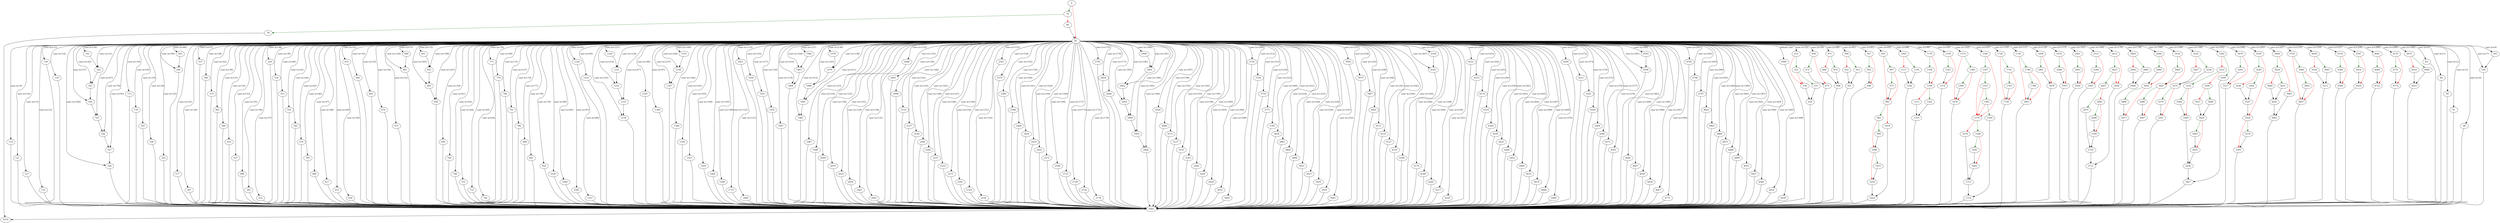 strict digraph "yy_reduce" {
	// Node definitions.
	6 [entry=true];
	70;
	81;
	78;
	80;
	5079;
	83;
	86;
	89;
	91;
	98;
	103;
	104;
	114;
	121;
	127;
	133;
	139;
	159;
	161;
	162;
	163;
	164;
	165;
	166;
	167;
	168;
	173;
	178;
	183;
	199;
	214;
	255;
	265;
	266;
	277;
	307;
	337;
	366;
	373;
	382;
	399;
	419;
	437;
	458;
	498;
	505;
	522;
	529;
	536;
	552;
	559;
	565;
	570;
	595;
	606;
	617;
	633;
	650;
	655;
	660;
	665;
	670;
	675;
	680;
	681;
	691;
	692;
	693;
	694;
	699;
	704;
	708;
	725;
	737;
	744;
	771;
	776;
	786;
	791;
	796;
	808;
	842;
	854;
	871;
	904;
	937;
	954;
	1030;
	1040;
	1045;
	1092;
	1167;
	1179;
	1220;
	1225;
	1230;
	1231;
	1232;
	1233;
	1234;
	1239;
	1291;
	1308;
	1335;
	1336;
	1337;
	1348;
	1358;
	1373;
	1415;
	1420;
	1464;
	1509;
	1540;
	1715;
	1726;
	1765;
	1808;
	1821;
	1838;
	1879;
	1916;
	1921;
	1932;
	1947;
	1966;
	1967;
	1968;
	1978;
	1979;
	1980;
	1981;
	1982;
	1987;
	1998;
	2009;
	2019;
	2024;
	2034;
	2061;
	2083;
	2088;
	2093;
	2098;
	2110;
	2127;
	2144;
	2166;
	2204;
	2231;
	2253;
	2275;
	2292;
	2319;
	2336;
	2341;
	2370;
	2389;
	2398;
	2408;
	2424;
	2435;
	2445;
	2461;
	2512;
	2575;
	2596;
	2612;
	2712;
	2728;
	2754;
	2778;
	2792;
	2824;
	2846;
	2860;
	2900;
	2901;
	2902;
	2903;
	2904;
	2905;
	2906;
	2928;
	2946;
	3018;
	3098;
	3115;
	3127;
	3155;
	3183;
	3200;
	3220;
	3225;
	3292;
	3458;
	3476;
	3518;
	3592;
	3606;
	3683;
	3716;
	3744;
	3754;
	3771;
	3783;
	3793;
	3858;
	3863;
	3868;
	3894;
	3915;
	3927;
	3929;
	3935;
	3945;
	3959;
	3973;
	3987;
	4001;
	4039;
	4112;
	4122;
	4127;
	4132;
	4148;
	4164;
	4165;
	4170;
	4180;
	4205;
	4217;
	4229;
	4231;
	4233;
	4274;
	4319;
	4349;
	4376;
	4397;
	4430;
	4435;
	4440;
	4452;
	4469;
	4476;
	4478;
	4488;
	4490;
	4500;
	4511;
	4541;
	4549;
	4564;
	4566;
	4572;
	4591;
	4593;
	4594;
	4600;
	4607;
	4628;
	4654;
	4667;
	4691;
	4735;
	4775;
	4785;
	4790;
	4797;
	4824;
	4863;
	4868;
	4873;
	4888;
	4899;
	4916;
	4927;
	4944;
	4954;
	4975;
	5030;
	5040;
	5041;
	222;
	236;
	231;
	254;
	472;
	475;
	879;
	889;
	898;
	912;
	922;
	931;
	945;
	948;
	967;
	982;
	972;
	985;
	1019;
	999;
	1004;
	1015;
	1018;
	1024;
	1145;
	1157;
	1166;
	1194;
	1199;
	1202;
	1213;
	1219;
	1263;
	1274;
	1380;
	1414;
	1389;
	1547;
	1579;
	1555;
	1562;
	1569;
	1714;
	1588;
	1674;
	1620;
	1665;
	1713;
	1741;
	1758;
	1745;
	1784;
	1801;
	1788;
	1861;
	1878;
	1898;
	1915;
	2483;
	2500;
	2546;
	2563;
	2623;
	2638;
	2667;
	2711;
	2679;
	2685;
	2710;
	2698;
	2709;
	2885;
	2894;
	2899;
	2989;
	3001;
	3008;
	3017;
	3069;
	3081;
	3088;
	3097;
	3258;
	3267;
	3272;
	3279;
	3291;
	3299;
	3323;
	3457;
	3332;
	3390;
	3360;
	3369;
	3456;
	3408;
	3427;
	3436;
	3443;
	3455;
	3505;
	3517;
	3540;
	3554;
	3544;
	3546;
	3547;
	3579;
	3591;
	3624;
	3665;
	3631;
	3644;
	3650;
	3682;
	3840;
	3857;
	3845;
	4097;
	4104;
	4111;
	4389;
	4396;
	4416;
	4429;
	4698;
	4722;
	4751;
	4774;
	4985;
	5014;
	5023;

	// Edge definitions.
	6 -> 70 [
		color=darkgreen
		cond=true
	];
	6 -> 81 [
		color=red
		cond=false
	];
	70 -> 78 [
		color=darkgreen
		cond=true
	];
	70 -> 80 [
		color=red
		cond=false
	];
	81 -> 83 [
		cond="case (x=0)"
		label="case (x=0)"
	];
	81 -> 86 [
		cond="case (x=1)"
		label="case (x=1)"
	];
	81 -> 89 [
		cond="case (x=2)"
		label="case (x=2)"
	];
	81 -> 91 [
		cond="case (x=3)"
		label="case (x=3)"
	];
	81 -> 98 [
		cond="case (x=4)"
		label="case (x=4)"
	];
	81 -> 103 [
		cond="case (x=6)"
		label="case (x=6)"
	];
	81 -> 104 [
		cond="case (x=7)"
		label="case (x=7)"
	];
	81 -> 114 [
		cond="case (x=9)"
		label="case (x=9)"
	];
	81 -> 121 [
		cond="case (x=10)"
		label="case (x=10)"
	];
	81 -> 127 [
		cond="case (x=11)"
		label="case (x=11)"
	];
	81 -> 133 [
		cond="case (x=12)"
		label="case (x=12)"
	];
	81 -> 139 [
		cond="case (x=13)"
		label="case (x=13)"
	];
	81 -> 159 [
		cond="case (x=14)"
		label="case (x=14)"
	];
	81 -> 161 [
		cond="case (x=18)"
		label="case (x=18)"
	];
	81 -> 162 [
		cond="case (x=21)"
		label="case (x=21)"
	];
	81 -> 163 [
		cond="case (x=42)"
		label="case (x=42)"
	];
	81 -> 164 [
		cond="case (x=57)"
		label="case (x=57)"
	];
	81 -> 165 [
		cond="case (x=67)"
		label="case (x=67)"
	];
	81 -> 166 [
		cond="case (x=76)"
		label="case (x=76)"
	];
	81 -> 167 [
		cond="case (x=93)"
		label="case (x=93)"
	];
	81 -> 168 [
		cond="case (x=226)"
		label="case (x=226)"
	];
	81 -> 173 [
		cond="case (x=16)"
		label="case (x=16)"
	];
	81 -> 178 [
		cond="case (x=43)"
		label="case (x=43)"
	];
	81 -> 183 [
		cond="case (x=19)"
		label="case (x=19)"
	];
	81 -> 199 [
		cond="case (x=20)"
		label="case (x=20)"
	];
	81 -> 214 [
		cond="case (x=22)"
		label="case (x=22)"
	];
	81 -> 255 [
		cond="case (x=23)"
		label="case (x=23)"
	];
	81 -> 265 [
		cond="case (x=60)"
		label="case (x=60)"
	];
	81 -> 266 [
		cond="case (x=99)"
		label="case (x=99)"
	];
	81 -> 277 [
		cond="case (x=25)"
		label="case (x=25)"
	];
	81 -> 307 [
		cond="case (x=26)"
		label="case (x=26)"
	];
	81 -> 337 [
		cond="case (x=27)"
		label="case (x=27)"
	];
	81 -> 366 [
		cond="case (x=28)"
		label="case (x=28)"
	];
	81 -> 373 [
		cond="case (x=62)"
		label="case (x=62)"
	];
	81 -> 382 [
		cond="case (x=30)"
		label="case (x=30)"
	];
	81 -> 399 [
		cond="case (x=31)"
		label="case (x=31)"
	];
	81 -> 419 [
		cond="case (x=32)"
		label="case (x=32)"
	];
	81 -> 437 [
		cond="case (x=33)"
		label="case (x=33)"
	];
	81 -> 458 [
		cond="case (x=34)"
		label="case (x=34)"
	];
	81 -> 498 [
		cond="case (x=35)"
		label="case (x=35)"
	];
	81 -> 505 [
		cond="case (x=36)"
		label="case (x=36)"
	];
	81 -> 522 [
		cond="case (x=37)"
		label="case (x=37)"
	];
	81 -> 529 [
		cond="case (x=38)"
		label="case (x=38)"
	];
	81 -> 536 [
		cond="case (x=39)"
		label="case (x=39)"
	];
	81 -> 552 [
		cond="case (x=40)"
		label="case (x=40)"
	];
	81 -> 559 [
		cond="case (x=41)"
		label="case (x=41)"
	];
	81 -> 565 [
		cond="case (x=44)"
		label="case (x=44)"
	];
	81 -> 570 [
		cond="case (x=45)"
		label="case (x=45)"
	];
	81 -> 595 [
		cond="case (x=46)"
		label="case (x=46)"
	];
	81 -> 606 [
		cond="case (x=47)"
		label="case (x=47)"
	];
	81 -> 617 [
		cond="case (x=48)"
		label="case (x=48)"
	];
	81 -> 633 [
		cond="case (x=49)"
		label="case (x=49)"
	];
	81 -> 650 [
		cond="case (x=50)"
		label="case (x=50)"
	];
	81 -> 655 [
		cond="case (x=51)"
		label="case (x=51)"
	];
	81 -> 660 [
		cond="case (x=52)"
		label="case (x=52)"
	];
	81 -> 665 [
		cond="case (x=53)"
		label="case (x=53)"
	];
	81 -> 670 [
		cond="case (x=54)"
		label="case (x=54)"
	];
	81 -> 675 [
		cond="case (x=55)"
		label="case (x=55)"
	];
	81 -> 680 [
		cond="case (x=71)"
		label="case (x=71)"
	];
	81 -> 681 [
		cond="case (x=156)"
		label="case (x=156)"
	];
	81 -> 691 [
		cond="case (x=75)"
		label="case (x=75)"
	];
	81 -> 692 [
		cond="case (x=198)"
		label="case (x=198)"
	];
	81 -> 693 [
		cond="case (x=201)"
		label="case (x=201)"
	];
	81 -> 694 [
		cond="case (x=227)"
		label="case (x=227)"
	];
	81 -> 699 [
		cond="case (x=59)"
		label="case (x=59)"
	];
	81 -> 704 [
		cond="case (x=61)"
		label="case (x=61)"
	];
	81 -> 708 [
		cond="case (x=63)"
		label="case (x=63)"
	];
	81 -> 725 [
		cond="case (x=64)"
		label="case (x=64)"
	];
	81 -> 737 [
		cond="case (x=65)"
		label="case (x=65)"
	];
	81 -> 744 [
		cond="case (x=66)"
		label="case (x=66)"
	];
	81 -> 771 [
		cond="case (x=70)"
		label="case (x=70)"
	];
	81 -> 776 [
		cond="case (x=69)"
		label="case (x=69)"
	];
	81 -> 786 [
		cond="case (x=72)"
		label="case (x=72)"
	];
	81 -> 791 [
		cond="case (x=157)"
		label="case (x=157)"
	];
	81 -> 796 [
		cond="case (x=74)"
		label="case (x=74)"
	];
	81 -> 808 [
		cond="case (x=77)"
		label="case (x=77)"
	];
	81 -> 842 [
		cond="case (x=78)"
		label="case (x=78)"
	];
	81 -> 854 [
		cond="case (x=79)"
		label="case (x=79)"
	];
	81 -> 871 [
		cond="case (x=80)"
		label="case (x=80)"
	];
	81 -> 904 [
		cond="case (x=81)"
		label="case (x=81)"
	];
	81 -> 937 [
		cond="case (x=82)"
		label="case (x=82)"
	];
	81 -> 954 [
		cond="case (x=83)"
		label="case (x=83)"
	];
	81 -> 1030 [
		cond="case (x=86)"
		label="case (x=86)"
	];
	81 -> 1040 [
		cond="case (x=85)"
		label="case (x=85)"
	];
	81 -> 1045 [
		cond="case (x=87)"
		label="case (x=87)"
	];
	81 -> 1092 [
		cond="case (x=88)"
		label="case (x=88)"
	];
	81 -> 1167 [
		cond="case (x=89)"
		label="case (x=89)"
	];
	81 -> 1179 [
		cond="case (x=90)"
		label="case (x=90)"
	];
	81 -> 1220 [
		cond="case (x=91)"
		label="case (x=91)"
	];
	81 -> 1225 [
		cond="case (x=92)"
		label="case (x=92)"
	];
	81 -> 1230 [
		cond="case (x=127)"
		label="case (x=127)"
	];
	81 -> 1231 [
		cond="case (x=134)"
		label="case (x=134)"
	];
	81 -> 1232 [
		cond="case (x=214)"
		label="case (x=214)"
	];
	81 -> 1233 [
		cond="case (x=217)"
		label="case (x=217)"
	];
	81 -> 1234 [
		cond="case (x=222)"
		label="case (x=222)"
	];
	81 -> 1239 [
		cond="case (x=95)"
		label="case (x=95)"
	];
	81 -> 1291 [
		cond="case (x=96)"
		label="case (x=96)"
	];
	81 -> 1308 [
		cond="case (x=97)"
		label="case (x=97)"
	];
	81 -> 1335 [
		cond="case (x=109)"
		label="case (x=109)"
	];
	81 -> 1336 [
		cond="case (x=236)"
		label="case (x=236)"
	];
	81 -> 1337 [
		cond="case (x=237)"
		label="case (x=237)"
	];
	81 -> 1348 [
		cond="case (x=100)"
		label="case (x=100)"
	];
	81 -> 1358 [
		cond="case (x=101)"
		label="case (x=101)"
	];
	81 -> 1373 [
		cond="case (x=102)"
		label="case (x=102)"
	];
	81 -> 1415 [
		cond="case (x=103)"
		label="case (x=103)"
	];
	81 -> 1420 [
		cond="case (x=104)"
		label="case (x=104)"
	];
	81 -> 1464 [
		cond="case (x=105)"
		label="case (x=105)"
	];
	81 -> 1509 [
		cond="case (x=106)"
		label="case (x=106)"
	];
	81 -> 1540 [
		cond="case (x=107)"
		label="case (x=107)"
	];
	81 -> 1715 [
		cond="case (x=122)"
		label="case (x=122)"
	];
	81 -> 1726 [
		cond="case (x=110)"
		label="case (x=110)"
	];
	81 -> 1765 [
		cond="case (x=111)"
		label="case (x=111)"
	];
	81 -> 1808 [
		cond="case (x=112)"
		label="case (x=112)"
	];
	81 -> 1821 [
		cond="case (x=113)"
		label="case (x=113)"
	];
	81 -> 1838 [
		cond="case (x=114)"
		label="case (x=114)"
	];
	81 -> 1879 [
		cond="case (x=115)"
		label="case (x=115)"
	];
	81 -> 1916 [
		cond="case (x=116)"
		label="case (x=116)"
	];
	81 -> 1921 [
		cond="case (x=117)"
		label="case (x=117)"
	];
	81 -> 1932 [
		cond="case (x=118)"
		label="case (x=118)"
	];
	81 -> 1947 [
		cond="case (x=119)"
		label="case (x=119)"
	];
	81 -> 1966 [
		cond="case (x=137)"
		label="case (x=137)"
	];
	81 -> 1967 [
		cond="case (x=144)"
		label="case (x=144)"
	];
	81 -> 1968 [
		cond="case (x=210)"
		label="case (x=210)"
	];
	81 -> 1978 [
		cond="case (x=136)"
		label="case (x=136)"
	];
	81 -> 1979 [
		cond="case (x=138)"
		label="case (x=138)"
	];
	81 -> 1980 [
		cond="case (x=143)"
		label="case (x=143)"
	];
	81 -> 1981 [
		cond="case (x=211)"
		label="case (x=211)"
	];
	81 -> 1982 [
		cond="case (x=213)"
		label="case (x=213)"
	];
	81 -> 1987 [
		cond="case (x=123)"
		label="case (x=123)"
	];
	81 -> 1998 [
		cond="case (x=124)"
		label="case (x=124)"
	];
	81 -> 2009 [
		cond="case (x=125)"
		label="case (x=125)"
	];
	81 -> 2019 [
		cond="case (x=158)"
		label="case (x=158)"
	];
	81 -> 2024 [
		cond="case (x=135)"
		label="case (x=135)"
	];
	81 -> 2034 [
		cond="case (x=129)"
		label="case (x=129)"
	];
	81 -> 2061 [
		cond="case (x=130)"
		label="case (x=130)"
	];
	81 -> 2083 [
		cond="case (x=131)"
		label="case (x=131)"
	];
	81 -> 2088 [
		cond="case (x=132)"
		label="case (x=132)"
	];
	81 -> 2093 [
		cond="case (x=133)"
		label="case (x=133)"
	];
	81 -> 2098 [
		cond="case (x=139)"
		label="case (x=139)"
	];
	81 -> 2110 [
		cond="case (x=140)"
		label="case (x=140)"
	];
	81 -> 2127 [
		cond="case (x=141)"
		label="case (x=141)"
	];
	81 -> 2144 [
		cond="case (x=142)"
		label="case (x=142)"
	];
	81 -> 2166 [
		cond="case (x=145)"
		label="case (x=145)"
	];
	81 -> 2204 [
		cond="case (x=146)"
		label="case (x=146)"
	];
	81 -> 2231 [
		cond="case (x=147)"
		label="case (x=147)"
	];
	81 -> 2253 [
		cond="case (x=148)"
		label="case (x=148)"
	];
	81 -> 2275 [
		cond="case (x=149)"
		label="case (x=149)"
	];
	81 -> 2292 [
		cond="case (x=150)"
		label="case (x=150)"
	];
	81 -> 2319 [
		cond="case (x=151)"
		label="case (x=151)"
	];
	81 -> 2336 [
		cond="case (x=152)"
		label="case (x=152)"
	];
	81 -> 2341 [
		cond="case (x=153)"
		label="case (x=153)"
	];
	81 -> 2370 [
		cond="case (x=154)"
		label="case (x=154)"
	];
	81 -> 2389 [
		cond="case (x=155)"
		label="case (x=155)"
	];
	81 -> 2398 [
		cond="case (x=159)"
		label="case (x=159)"
	];
	81 -> 2408 [
		cond="case (x=160)"
		label="case (x=160)"
	];
	81 -> 2424 [
		cond="case (x=161)"
		label="case (x=161)"
	];
	81 -> 2435 [
		cond="case (x=162)"
		label="case (x=162)"
	];
	81 -> 2445 [
		cond="case (x=164)"
		label="case (x=164)"
	];
	81 -> 2461 [
		cond="case (x=165)"
		label="case (x=165)"
	];
	81 -> 2512 [
		cond="case (x=166)"
		label="case (x=166)"
	];
	81 -> 2575 [
		cond="case (x=168)"
		label="case (x=168)"
	];
	81 -> 2596 [
		cond="case (x=169)"
		label="case (x=169)"
	];
	81 -> 2612 [
		cond="case (x=170)"
		label="case (x=170)"
	];
	81 -> 2712 [
		cond="case (x=171)"
		label="case (x=171)"
	];
	81 -> 2728 [
		cond="case (x=172)"
		label="case (x=172)"
	];
	81 -> 2754 [
		cond="case (x=173)"
		label="case (x=173)"
	];
	81 -> 2778 [
		cond="case (x=174)"
		label="case (x=174)"
	];
	81 -> 2792 [
		cond="case (x=175)"
		label="case (x=175)"
	];
	81 -> 2824 [
		cond="case (x=176)"
		label="case (x=176)"
	];
	81 -> 2846 [
		cond="case (x=177)"
		label="case (x=177)"
	];
	81 -> 2860 [
		cond="case (x=178)"
		label="case (x=178)"
	];
	81 -> 2900 [
		cond="case (x=180)"
		label="case (x=180)"
	];
	81 -> 2901 [
		cond="case (x=181)"
		label="case (x=181)"
	];
	81 -> 2902 [
		cond="case (x=182)"
		label="case (x=182)"
	];
	81 -> 2903 [
		cond="case (x=183)"
		label="case (x=183)"
	];
	81 -> 2904 [
		cond="case (x=184)"
		label="case (x=184)"
	];
	81 -> 2905 [
		cond="case (x=185)"
		label="case (x=185)"
	];
	81 -> 2906 [
		cond="case (x=186)"
		label="case (x=186)"
	];
	81 -> 2928 [
		cond="case (x=187)"
		label="case (x=187)"
	];
	81 -> 2946 [
		cond="case (x=188)"
		label="case (x=188)"
	];
	81 -> 3018 [
		cond="case (x=189)"
		label="case (x=189)"
	];
	81 -> 3098 [
		cond="case (x=190)"
		label="case (x=190)"
	];
	81 -> 3115 [
		cond="case (x=191)"
		label="case (x=191)"
	];
	81 -> 3127 [
		cond="case (x=192)"
		label="case (x=192)"
	];
	81 -> 3155 [
		cond="case (x=193)"
		label="case (x=193)"
	];
	81 -> 3183 [
		cond="case (x=195)"
		label="case (x=195)"
	];
	81 -> 3200 [
		cond="case (x=196)"
		label="case (x=196)"
	];
	81 -> 3220 [
		cond="case (x=200)"
		label="case (x=200)"
	];
	81 -> 3225 [
		cond="case (x=199)"
		label="case (x=199)"
	];
	81 -> 3292 [
		cond="case (x=202)"
		label="case (x=202)"
	];
	81 -> 3458 [
		cond="case (x=203)"
		label="case (x=203)"
	];
	81 -> 3476 [
		cond="case (x=204)"
		label="case (x=204)"
	];
	81 -> 3518 [
		cond="case (x=205)"
		label="case (x=205)"
	];
	81 -> 3592 [
		cond="case (x=206)"
		label="case (x=206)"
	];
	81 -> 3606 [
		cond="case (x=207)"
		label="case (x=207)"
	];
	81 -> 3683 [
		cond="case (x=208)"
		label="case (x=208)"
	];
	81 -> 3716 [
		cond="case (x=209)"
		label="case (x=209)"
	];
	81 -> 3744 [
		cond="case (x=212)"
		label="case (x=212)"
	];
	81 -> 3754 [
		cond="case (x=215)"
		label="case (x=215)"
	];
	81 -> 3771 [
		cond="case (x=216)"
		label="case (x=216)"
	];
	81 -> 3783 [
		cond="case (x=223)"
		label="case (x=223)"
	];
	81 -> 3793 [
		cond="case (x=219)"
		label="case (x=219)"
	];
	81 -> 3858 [
		cond="case (x=260)"
		label="case (x=260)"
	];
	81 -> 3863 [
		cond="case (x=221)"
		label="case (x=221)"
	];
	81 -> 3868 [
		cond="case (x=224)"
		label="case (x=224)"
	];
	81 -> 3894 [
		cond="case (x=225)"
		label="case (x=225)"
	];
	81 -> 3915 [
		cond="case (x=228)"
		label="case (x=228)"
	];
	81 -> 3927 [
		cond="case (x=229)"
		label="case (x=229)"
	];
	81 -> 3929 [
		cond="case (x=230)"
		label="case (x=230)"
	];
	81 -> 3935 [
		cond="case (x=231)"
		label="case (x=231)"
	];
	81 -> 3945 [
		cond="case (x=232)"
		label="case (x=232)"
	];
	81 -> 3959 [
		cond="case (x=233)"
		label="case (x=233)"
	];
	81 -> 3973 [
		cond="case (x=234)"
		label="case (x=234)"
	];
	81 -> 3987 [
		cond="case (x=235)"
		label="case (x=235)"
	];
	81 -> 4001 [
		cond="case (x=238)"
		label="case (x=238)"
	];
	81 -> 4039 [
		cond="case (x=239)"
		label="case (x=239)"
	];
	81 -> 4112 [
		cond="case (x=240)"
		label="case (x=240)"
	];
	81 -> 4122 [
		cond="case (x=241)"
		label="case (x=241)"
	];
	81 -> 4127 [
		cond="case (x=242)"
		label="case (x=242)"
	];
	81 -> 4132 [
		cond="case (x=244)"
		label="case (x=244)"
	];
	81 -> 4148 [
		cond="case (x=245)"
		label="case (x=245)"
	];
	81 -> 4164 [
		cond="case (x=265)"
		label="case (x=265)"
	];
	81 -> 4165 [
		cond="case (x=307)"
		label="case (x=307)"
	];
	81 -> 4170 [
		cond="case (x=266)"
		label="case (x=266)"
	];
	81 -> 4180 [
		cond="case (x=248)"
		label="case (x=248)"
	];
	81 -> 4205 [
		cond="case (x=249)"
		label="case (x=249)"
	];
	81 -> 4217 [
		cond="case (x=250)"
		label="case (x=250)"
	];
	81 -> 4229 [
		cond="case (x=251)"
		label="case (x=251)"
	];
	81 -> 4231 [
		cond="case (x=252)"
		label="case (x=252)"
	];
	81 -> 4233 [
		cond="case (x=253)"
		label="case (x=253)"
	];
	81 -> 4274 [
		cond="case (x=254)"
		label="case (x=254)"
	];
	81 -> 4319 [
		cond="case (x=255)"
		label="case (x=255)"
	];
	81 -> 4349 [
		cond="case (x=256)"
		label="case (x=256)"
	];
	81 -> 4376 [
		cond="case (x=257)"
		label="case (x=257)"
	];
	81 -> 4397 [
		cond="case (x=258)"
		label="case (x=258)"
	];
	81 -> 4430 [
		cond="case (x=259)"
		label="case (x=259)"
	];
	81 -> 4435 [
		cond="case (x=261)"
		label="case (x=261)"
	];
	81 -> 4440 [
		cond="case (x=262)"
		label="case (x=262)"
	];
	81 -> 4452 [
		cond="case (x=263)"
		label="case (x=263)"
	];
	81 -> 4469 [
		cond="case (x=264)"
		label="case (x=264)"
	];
	81 -> 4476 [
		cond="case (x=267)"
		label="case (x=267)"
	];
	81 -> 4478 [
		cond="case (x=268)"
		label="case (x=268)"
	];
	81 -> 4488 [
		cond="case (x=269)"
		label="case (x=269)"
	];
	81 -> 4490 [
		cond="case (x=270)"
		label="case (x=270)"
	];
	81 -> 4500 [
		cond="case (x=271)"
		label="case (x=271)"
	];
	81 -> 4511 [
		cond="case (x=272)"
		label="case (x=272)"
	];
	81 -> 4541 [
		cond="case (x=273)"
		label="case (x=273)"
	];
	81 -> 4549 [
		cond="case (x=274)"
		label="case (x=274)"
	];
	81 -> 4564 [
		cond="case (x=275)"
		label="case (x=275)"
	];
	81 -> 4566 [
		cond="case (x=276)"
		label="case (x=276)"
	];
	81 -> 4572 [
		cond="case (x=277)"
		label="case (x=277)"
	];
	81 -> 4591 [
		cond="case (x=278)"
		label="case (x=278)"
	];
	81 -> 4593 [
		cond="case (x=280)"
		label="case (x=280)"
	];
	81 -> 4594 [
		cond="case (x=281)"
		label="case (x=281)"
	];
	81 -> 4600 [
		cond="case (x=283)"
		label="case (x=283)"
	];
	81 -> 4607 [
		cond="case (x=284)"
		label="case (x=284)"
	];
	81 -> 4628 [
		cond="case (x=285)"
		label="case (x=285)"
	];
	81 -> 4654 [
		cond="case (x=286)"
		label="case (x=286)"
	];
	81 -> 4667 [
		cond="case (x=287)"
		label="case (x=287)"
	];
	81 -> 4691 [
		cond="case (x=288)"
		label="case (x=288)"
	];
	81 -> 4735 [
		cond="case (x=289)"
		label="case (x=289)"
	];
	81 -> 4775 [
		cond="case (x=290)"
		label="case (x=290)"
	];
	81 -> 4785 [
		cond="case (x=291)"
		label="case (x=291)"
	];
	81 -> 4790 [
		cond="case (x=292)"
		label="case (x=292)"
	];
	81 -> 4797 [
		cond="case (x=293)"
		label="case (x=293)"
	];
	81 -> 4824 [
		cond="case (x=294)"
		label="case (x=294)"
	];
	81 -> 4863 [
		cond="case (x=295)"
		label="case (x=295)"
	];
	81 -> 4868 [
		cond="case (x=296)"
		label="case (x=296)"
	];
	81 -> 4873 [
		cond="case (x=299)"
		label="case (x=299)"
	];
	81 -> 4888 [
		cond="case (x=300)"
		label="case (x=300)"
	];
	81 -> 4899 [
		cond="case (x=301)"
		label="case (x=301)"
	];
	81 -> 4916 [
		cond="case (x=302)"
		label="case (x=302)"
	];
	81 -> 4927 [
		cond="case (x=303)"
		label="case (x=303)"
	];
	81 -> 4944 [
		cond="case (x=304)"
		label="case (x=304)"
	];
	81 -> 4954 [
		cond="case (x=305)"
		label="case (x=305)"
	];
	81 -> 4975 [
		cond="case (x=306)"
		label="case (x=306)"
	];
	81 -> 5030 [
		cond="case (x=308)"
		label="case (x=308)"
	];
	81 -> 5040 [
		cond="default case"
		label="default case"
	];
	78 -> 5079;
	80 -> 81;
	83 -> 5041;
	86 -> 5041;
	89 -> 5041;
	91 -> 5041;
	98 -> 5041;
	103 -> 104;
	104 -> 5041;
	114 -> 5041;
	121 -> 5041;
	127 -> 5041;
	133 -> 5041;
	139 -> 5041;
	159 -> 5041;
	161 -> 162;
	162 -> 163;
	163 -> 164;
	164 -> 165;
	165 -> 166;
	166 -> 167;
	167 -> 168;
	168 -> 5041;
	173 -> 5041;
	178 -> 5041;
	183 -> 5041;
	199 -> 5041;
	214 -> 222 [
		color=darkgreen
		cond=true
	];
	214 -> 236 [
		color=red
		cond=false
	];
	255 -> 5041;
	265 -> 266;
	266 -> 5041;
	277 -> 5041;
	307 -> 5041;
	337 -> 5041;
	366 -> 5041;
	373 -> 5041;
	382 -> 5041;
	399 -> 5041;
	419 -> 5041;
	437 -> 5041;
	458 -> 472 [
		color=darkgreen
		cond=true
	];
	458 -> 475 [
		color=red
		cond=false
	];
	498 -> 5041;
	505 -> 5041;
	522 -> 5041;
	529 -> 5041;
	536 -> 5041;
	552 -> 5041;
	559 -> 5041;
	565 -> 5041;
	570 -> 5041;
	595 -> 5041;
	606 -> 5041;
	617 -> 5041;
	633 -> 5041;
	650 -> 5041;
	655 -> 5041;
	660 -> 5041;
	665 -> 5041;
	670 -> 5041;
	675 -> 5041;
	680 -> 681;
	681 -> 5041;
	691 -> 692;
	692 -> 693;
	693 -> 694;
	694 -> 5041;
	699 -> 5041;
	704 -> 5041;
	708 -> 5041;
	725 -> 5041;
	737 -> 5041;
	744 -> 5041;
	771 -> 5041;
	776 -> 5041;
	786 -> 5041;
	791 -> 5041;
	796 -> 5041;
	808 -> 5041;
	842 -> 5041;
	854 -> 5041;
	871 -> 879 [
		color=darkgreen
		cond=true
	];
	871 -> 889 [
		color=red
		cond=false
	];
	904 -> 912 [
		color=darkgreen
		cond=true
	];
	904 -> 922 [
		color=red
		cond=false
	];
	937 -> 945 [
		color=darkgreen
		cond=true
	];
	937 -> 948 [
		color=red
		cond=false
	];
	954 -> 967 [
		color=darkgreen
		cond=true
	];
	954 -> 982 [
		color=red
		cond=false
	];
	1030 -> 5041;
	1040 -> 5041;
	1045 -> 5041;
	1092 -> 1145 [
		color=darkgreen
		cond=true
	];
	1092 -> 1157 [
		color=red
		cond=false
	];
	1167 -> 5041;
	1179 -> 1194 [
		color=darkgreen
		cond=true
	];
	1179 -> 1199 [
		color=red
		cond=false
	];
	1220 -> 5041;
	1225 -> 5041;
	1230 -> 1231;
	1231 -> 1232;
	1232 -> 1233;
	1233 -> 1234;
	1234 -> 5041;
	1239 -> 1263 [
		color=darkgreen
		cond=true
	];
	1239 -> 1274 [
		color=red
		cond=false
	];
	1291 -> 5041;
	1308 -> 5041;
	1335 -> 1336;
	1336 -> 1337;
	1337 -> 5041;
	1348 -> 5041;
	1358 -> 5041;
	1373 -> 1380 [
		color=darkgreen
		cond=true
	];
	1373 -> 1414 [
		color=red
		cond=false
	];
	1415 -> 5041;
	1420 -> 5041;
	1464 -> 5041;
	1509 -> 5041;
	1540 -> 1547 [
		color=darkgreen
		cond=true
	];
	1540 -> 1579 [
		color=red
		cond=false
	];
	1715 -> 5041;
	1726 -> 1741 [
		color=darkgreen
		cond=true
	];
	1726 -> 1758 [
		color=red
		cond=false
	];
	1765 -> 1784 [
		color=darkgreen
		cond=true
	];
	1765 -> 1801 [
		color=red
		cond=false
	];
	1808 -> 5041;
	1821 -> 5041;
	1838 -> 1861 [
		color=darkgreen
		cond=true
	];
	1838 -> 1878 [
		color=red
		cond=false
	];
	1879 -> 1898 [
		color=darkgreen
		cond=true
	];
	1879 -> 1915 [
		color=red
		cond=false
	];
	1916 -> 5041;
	1921 -> 5041;
	1932 -> 5041;
	1947 -> 5041;
	1966 -> 1967;
	1967 -> 1968;
	1968 -> 5041;
	1978 -> 1979;
	1979 -> 1980;
	1980 -> 1981;
	1981 -> 1982;
	1982 -> 5041;
	1987 -> 5041;
	1998 -> 5041;
	2009 -> 5041;
	2019 -> 5041;
	2024 -> 5041;
	2034 -> 5041;
	2061 -> 5041;
	2083 -> 5041;
	2088 -> 5041;
	2093 -> 5041;
	2098 -> 5041;
	2110 -> 5041;
	2127 -> 5041;
	2144 -> 5041;
	2166 -> 5041;
	2204 -> 5041;
	2231 -> 5041;
	2253 -> 5041;
	2275 -> 5041;
	2292 -> 5041;
	2319 -> 5041;
	2336 -> 5041;
	2341 -> 5041;
	2370 -> 5041;
	2389 -> 5041;
	2398 -> 5041;
	2408 -> 5041;
	2424 -> 5041;
	2435 -> 5041;
	2445 -> 5041;
	2461 -> 2483 [
		color=darkgreen
		cond=true
	];
	2461 -> 2500 [
		color=red
		cond=false
	];
	2512 -> 2546 [
		color=darkgreen
		cond=true
	];
	2512 -> 2563 [
		color=red
		cond=false
	];
	2575 -> 5041;
	2596 -> 5041;
	2612 -> 2623 [
		color=darkgreen
		cond=true
	];
	2612 -> 2638 [
		color=red
		cond=false
	];
	2712 -> 5041;
	2728 -> 5041;
	2754 -> 5041;
	2778 -> 5041;
	2792 -> 5041;
	2824 -> 5041;
	2846 -> 5041;
	2860 -> 2885 [
		color=darkgreen
		cond=true
	];
	2860 -> 2894 [
		color=red
		cond=false
	];
	2900 -> 2901;
	2901 -> 2902;
	2902 -> 2903;
	2903 -> 2904;
	2904 -> 2905;
	2905 -> 2906;
	2906 -> 5041;
	2928 -> 5041;
	2946 -> 2989 [
		color=darkgreen
		cond=true
	];
	2946 -> 3001 [
		color=red
		cond=false
	];
	3018 -> 3069 [
		color=darkgreen
		cond=true
	];
	3018 -> 3081 [
		color=red
		cond=false
	];
	3098 -> 5041;
	3115 -> 5041;
	3127 -> 5041;
	3155 -> 5041;
	3183 -> 5041;
	3200 -> 5041;
	3220 -> 5041;
	3225 -> 3258 [
		color=darkgreen
		cond=true
	];
	3225 -> 3267 [
		color=red
		cond=false
	];
	3292 -> 3299 [
		color=darkgreen
		cond=true
	];
	3292 -> 3323 [
		color=red
		cond=false
	];
	3458 -> 5041;
	3476 -> 3505 [
		color=darkgreen
		cond=true
	];
	3476 -> 3517 [
		color=red
		cond=false
	];
	3518 -> 3540 [
		color=darkgreen
		cond=true
	];
	3518 -> 3554 [
		color=red
		cond=false
	];
	3592 -> 5041;
	3606 -> 3624 [
		color=darkgreen
		cond=true
	];
	3606 -> 3665 [
		color=red
		cond=false
	];
	3683 -> 5041;
	3716 -> 5041;
	3744 -> 5041;
	3754 -> 5041;
	3771 -> 5041;
	3783 -> 5041;
	3793 -> 3840 [
		color=darkgreen
		cond=true
	];
	3793 -> 3857 [
		color=red
		cond=false
	];
	3858 -> 5041;
	3863 -> 5041;
	3868 -> 5041;
	3894 -> 5041;
	3915 -> 5041;
	3927 -> 5041;
	3929 -> 5041;
	3935 -> 5041;
	3945 -> 5041;
	3959 -> 5041;
	3973 -> 5041;
	3987 -> 5041;
	4001 -> 5041;
	4039 -> 4097 [
		color=darkgreen
		cond=true
	];
	4039 -> 4104 [
		color=red
		cond=false
	];
	4112 -> 5041;
	4122 -> 5041;
	4127 -> 5041;
	4132 -> 5041;
	4148 -> 5041;
	4164 -> 4165;
	4165 -> 5041;
	4170 -> 5041;
	4180 -> 5041;
	4205 -> 5041;
	4217 -> 5041;
	4229 -> 5041;
	4231 -> 5041;
	4233 -> 5041;
	4274 -> 5041;
	4319 -> 5041;
	4349 -> 5041;
	4376 -> 4389 [
		color=darkgreen
		cond=true
	];
	4376 -> 4396 [
		color=red
		cond=false
	];
	4397 -> 4416 [
		color=darkgreen
		cond=true
	];
	4397 -> 4429 [
		color=red
		cond=false
	];
	4430 -> 5041;
	4435 -> 5041;
	4440 -> 5041;
	4452 -> 5041;
	4469 -> 5041;
	4476 -> 5041;
	4478 -> 5041;
	4488 -> 5041;
	4490 -> 5041;
	4500 -> 5041;
	4511 -> 5041;
	4541 -> 5041;
	4549 -> 5041;
	4564 -> 5041;
	4566 -> 5041;
	4572 -> 5041;
	4591 -> 5041;
	4593 -> 4594;
	4594 -> 5041;
	4600 -> 5041;
	4607 -> 5041;
	4628 -> 5041;
	4654 -> 5041;
	4667 -> 5041;
	4691 -> 4698 [
		color=darkgreen
		cond=true
	];
	4691 -> 4722 [
		color=red
		cond=false
	];
	4735 -> 4751 [
		color=darkgreen
		cond=true
	];
	4735 -> 4774 [
		color=red
		cond=false
	];
	4775 -> 5041;
	4785 -> 5041;
	4790 -> 5041;
	4797 -> 5041;
	4824 -> 5041;
	4863 -> 5041;
	4868 -> 5041;
	4873 -> 5041;
	4888 -> 5041;
	4899 -> 5041;
	4916 -> 5041;
	4927 -> 5041;
	4944 -> 5041;
	4954 -> 5041;
	4975 -> 4985 [
		color=darkgreen
		cond=true
	];
	4975 -> 5014 [
		color=red
		cond=false
	];
	5030 -> 5041;
	5040 -> 5041;
	5041 -> 5079;
	222 -> 236 [
		color=red
		cond=false
	];
	222 -> 231 [
		color=darkgreen
		cond=true
	];
	236 -> 254;
	231 -> 254;
	254 -> 5041;
	472 -> 475;
	475 -> 5041;
	879 -> 898;
	889 -> 898;
	898 -> 5041;
	912 -> 931;
	922 -> 931;
	931 -> 5041;
	945 -> 948;
	948 -> 5041;
	967 -> 982 [
		color=red
		cond=false
	];
	967 -> 972 [
		color=darkgreen
		cond=true
	];
	982 -> 985 [
		color=darkgreen
		cond=true
	];
	982 -> 1019 [
		color=red
		cond=false
	];
	972 -> 982;
	985 -> 999 [
		color=darkgreen
		cond=true
	];
	985 -> 1004 [
		color=red
		cond=false
	];
	1019 -> 1024;
	999 -> 1004;
	1004 -> 1015 [
		color=darkgreen
		cond=true
	];
	1004 -> 1018 [
		color=red
		cond=false
	];
	1015 -> 1018;
	1018 -> 1024;
	1024 -> 5041;
	1145 -> 1166;
	1157 -> 1166;
	1166 -> 5041;
	1194 -> 1199;
	1199 -> 1202 [
		color=darkgreen
		cond=true
	];
	1199 -> 1213 [
		color=red
		cond=false
	];
	1202 -> 1219;
	1213 -> 1219;
	1219 -> 5041;
	1263 -> 1274;
	1274 -> 5041;
	1380 -> 1414 [
		color=red
		cond=false
	];
	1380 -> 1389 [
		color=darkgreen
		cond=true
	];
	1414 -> 5041;
	1389 -> 1414;
	1547 -> 1579 [
		color=red
		cond=false
	];
	1547 -> 1555 [
		color=darkgreen
		cond=true
	];
	1579 -> 1588 [
		color=darkgreen
		cond=true
	];
	1579 -> 1674 [
		color=red
		cond=false
	];
	1555 -> 1579 [
		color=red
		cond=false
	];
	1555 -> 1562 [
		color=darkgreen
		cond=true
	];
	1562 -> 1579 [
		color=red
		cond=false
	];
	1562 -> 1569 [
		color=darkgreen
		cond=true
	];
	1569 -> 1714;
	1714 -> 5041;
	1588 -> 1620 [
		color=darkgreen
		cond=true
	];
	1588 -> 1665 [
		color=red
		cond=false
	];
	1674 -> 1713;
	1620 -> 1665;
	1665 -> 1713;
	1713 -> 1714;
	1741 -> 1758 [
		color=red
		cond=false
	];
	1741 -> 1745 [
		color=darkgreen
		cond=true
	];
	1758 -> 5041;
	1745 -> 1758;
	1784 -> 1801 [
		color=red
		cond=false
	];
	1784 -> 1788 [
		color=darkgreen
		cond=true
	];
	1801 -> 5041;
	1788 -> 1801;
	1861 -> 1878;
	1878 -> 5041;
	1898 -> 1915;
	1915 -> 5041;
	2483 -> 2500;
	2500 -> 5041;
	2546 -> 2563;
	2563 -> 5041;
	2623 -> 2638 [
		color=red
		cond=false
	];
	2623 -> 2667 [
		color=darkgreen
		cond=true
	];
	2638 -> 2711;
	2667 -> 2679 [
		color=darkgreen
		cond=true
	];
	2667 -> 2685 [
		color=red
		cond=false
	];
	2711 -> 5041;
	2679 -> 2710;
	2685 -> 2698 [
		color=darkgreen
		cond=true
	];
	2685 -> 2709 [
		color=red
		cond=false
	];
	2710 -> 2711;
	2698 -> 2709;
	2709 -> 2710;
	2885 -> 2899;
	2894 -> 2899;
	2899 -> 5041;
	2989 -> 3001;
	3001 -> 3008 [
		color=darkgreen
		cond=true
	];
	3001 -> 3017 [
		color=red
		cond=false
	];
	3008 -> 3017;
	3017 -> 5041;
	3069 -> 3081;
	3081 -> 3088 [
		color=darkgreen
		cond=true
	];
	3081 -> 3097 [
		color=red
		cond=false
	];
	3088 -> 3097;
	3097 -> 5041;
	3258 -> 3272;
	3267 -> 3272;
	3272 -> 3279 [
		color=darkgreen
		cond=true
	];
	3272 -> 3291 [
		color=red
		cond=false
	];
	3279 -> 3291;
	3291 -> 5041;
	3299 -> 3457;
	3323 -> 3332 [
		color=darkgreen
		cond=true
	];
	3323 -> 3390 [
		color=red
		cond=false
	];
	3457 -> 5041;
	3332 -> 3360 [
		color=darkgreen
		cond=true
	];
	3332 -> 3369 [
		color=red
		cond=false
	];
	3390 -> 3408 [
		color=darkgreen
		cond=true
	];
	3390 -> 3427 [
		color=red
		cond=false
	];
	3360 -> 3369;
	3369 -> 3456;
	3456 -> 3457;
	3408 -> 3436;
	3427 -> 3436;
	3436 -> 3443 [
		color=darkgreen
		cond=true
	];
	3436 -> 3455 [
		color=red
		cond=false
	];
	3443 -> 3455;
	3455 -> 3456;
	3505 -> 3517;
	3517 -> 5041;
	3540 -> 3544 [
		color=darkgreen
		cond=true
	];
	3540 -> 3546 [
		color=red
		cond=false
	];
	3554 -> 3579 [
		color=darkgreen
		cond=true
	];
	3554 -> 3591 [
		color=red
		cond=false
	];
	3544 -> 3547;
	3546 -> 3547;
	3547 -> 3554;
	3579 -> 3591;
	3591 -> 5041;
	3624 -> 3631 [
		color=darkgreen
		cond=true
	];
	3624 -> 3644 [
		color=red
		cond=false
	];
	3665 -> 3682;
	3631 -> 3650;
	3644 -> 3650;
	3650 -> 3682;
	3682 -> 5041;
	3840 -> 3857 [
		color=red
		cond=false
	];
	3840 -> 3845 [
		color=darkgreen
		cond=true
	];
	3857 -> 5041;
	3845 -> 3857;
	4097 -> 4111;
	4104 -> 4111;
	4111 -> 5041;
	4389 -> 4396;
	4396 -> 5041;
	4416 -> 4429;
	4429 -> 5041;
	4698 -> 4722;
	4722 -> 5041;
	4751 -> 4774;
	4774 -> 5041;
	4985 -> 5023;
	5014 -> 5023;
	5023 -> 5041;
}
